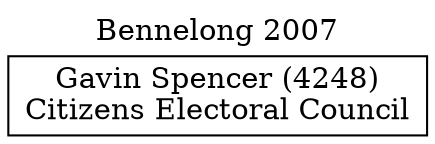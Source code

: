 // House preference flow
digraph "Gavin Spencer (4248)_Bennelong_2007" {
	graph [label="Bennelong 2007" labelloc=t mclimit=10]
	node [shape=box]
	"Gavin Spencer (4248)" [label="Gavin Spencer (4248)
Citizens Electoral Council"]
}
